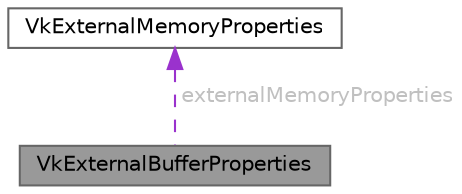 digraph "VkExternalBufferProperties"
{
 // LATEX_PDF_SIZE
  bgcolor="transparent";
  edge [fontname=Helvetica,fontsize=10,labelfontname=Helvetica,labelfontsize=10];
  node [fontname=Helvetica,fontsize=10,shape=box,height=0.2,width=0.4];
  Node1 [id="Node000001",label="VkExternalBufferProperties",height=0.2,width=0.4,color="gray40", fillcolor="grey60", style="filled", fontcolor="black",tooltip=" "];
  Node2 -> Node1 [id="edge2_Node000001_Node000002",dir="back",color="darkorchid3",style="dashed",tooltip=" ",label=" externalMemoryProperties",fontcolor="grey" ];
  Node2 [id="Node000002",label="VkExternalMemoryProperties",height=0.2,width=0.4,color="gray40", fillcolor="white", style="filled",URL="$struct_vk_external_memory_properties.html",tooltip=" "];
}

